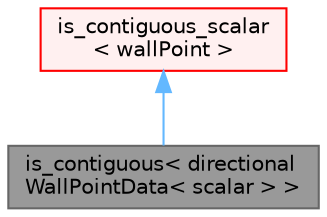 digraph "is_contiguous&lt; directionalWallPointData&lt; scalar &gt; &gt;"
{
 // LATEX_PDF_SIZE
  bgcolor="transparent";
  edge [fontname=Helvetica,fontsize=10,labelfontname=Helvetica,labelfontsize=10];
  node [fontname=Helvetica,fontsize=10,shape=box,height=0.2,width=0.4];
  Node1 [id="Node000001",label="is_contiguous\< directional\lWallPointData\< scalar \> \>",height=0.2,width=0.4,color="gray40", fillcolor="grey60", style="filled", fontcolor="black",tooltip=" "];
  Node2 -> Node1 [id="edge1_Node000001_Node000002",dir="back",color="steelblue1",style="solid",tooltip=" "];
  Node2 [id="Node000002",label="is_contiguous_scalar\l\< wallPoint \>",height=0.2,width=0.4,color="red", fillcolor="#FFF0F0", style="filled",URL="$structFoam_1_1is__contiguous__scalar_3_01wallPoint_01_4.html",tooltip=" "];
}
